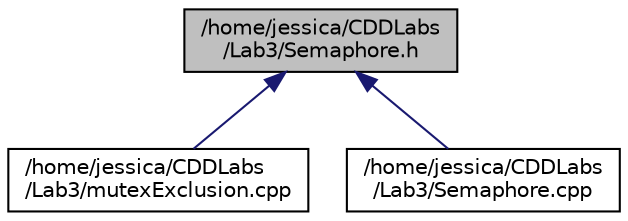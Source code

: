 digraph "/home/jessica/CDDLabs/Lab3/Semaphore.h"
{
  edge [fontname="Helvetica",fontsize="10",labelfontname="Helvetica",labelfontsize="10"];
  node [fontname="Helvetica",fontsize="10",shape=record];
  Node1 [label="/home/jessica/CDDLabs\l/Lab3/Semaphore.h",height=0.2,width=0.4,color="black", fillcolor="grey75", style="filled", fontcolor="black"];
  Node1 -> Node2 [dir="back",color="midnightblue",fontsize="10",style="solid",fontname="Helvetica"];
  Node2 [label="/home/jessica/CDDLabs\l/Lab3/mutexExclusion.cpp",height=0.2,width=0.4,color="black", fillcolor="white", style="filled",URL="$mutex_exclusion_8cpp.html"];
  Node1 -> Node3 [dir="back",color="midnightblue",fontsize="10",style="solid",fontname="Helvetica"];
  Node3 [label="/home/jessica/CDDLabs\l/Lab3/Semaphore.cpp",height=0.2,width=0.4,color="black", fillcolor="white", style="filled",URL="$_semaphore_8cpp.html"];
}
